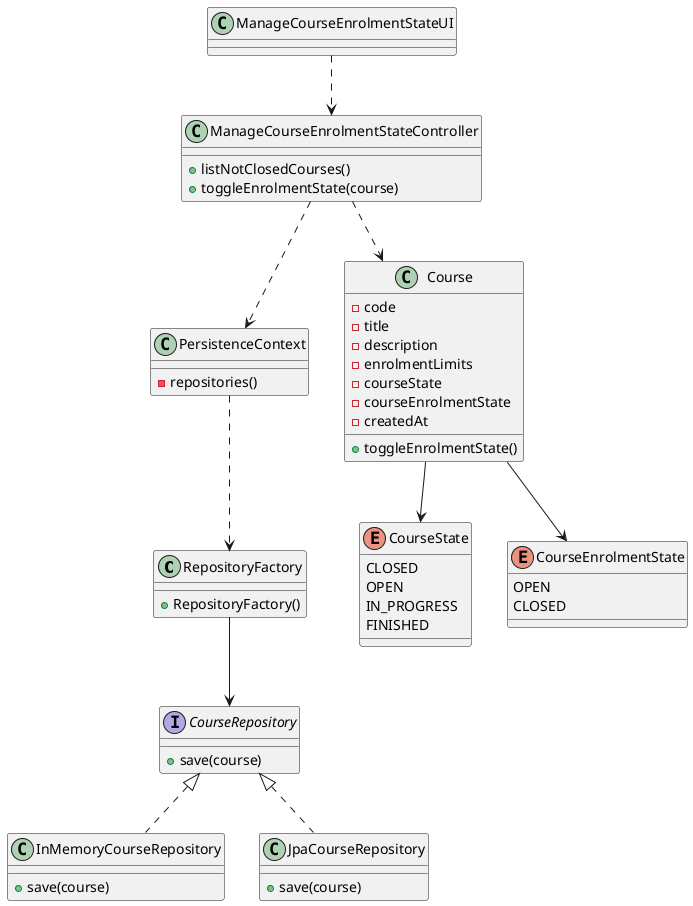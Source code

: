 @startuml US1003_CD

class RepositoryFactory {
  + RepositoryFactory()
}

interface CourseRepository {
  + save(course)
}

class InMemoryCourseRepository {
  + save(course)
}

class JpaCourseRepository {
  + save(course)
}

class PersistenceContext {
  - repositories()
}

class ManageCourseEnrolmentStateUI {}

class ManageCourseEnrolmentStateController {
  + listNotClosedCourses()
  + toggleEnrolmentState(course)
}

class Course {
  - code
  - title
  - description
  - enrolmentLimits
  - courseState
  - courseEnrolmentState
  - createdAt

  + toggleEnrolmentState()
}

enum CourseState {
  CLOSED
  OPEN
  IN_PROGRESS
  FINISHED
}

enum CourseEnrolmentState {
  OPEN
  CLOSED
}

ManageCourseEnrolmentStateUI ..> ManageCourseEnrolmentStateController
ManageCourseEnrolmentStateController ..> PersistenceContext
ManageCourseEnrolmentStateController ..> Course
PersistenceContext ..> RepositoryFactory
RepositoryFactory --> CourseRepository

CourseRepository <|.. InMemoryCourseRepository
CourseRepository <|.. JpaCourseRepository

Course --> CourseState
Course --> CourseEnrolmentState

@enduml
